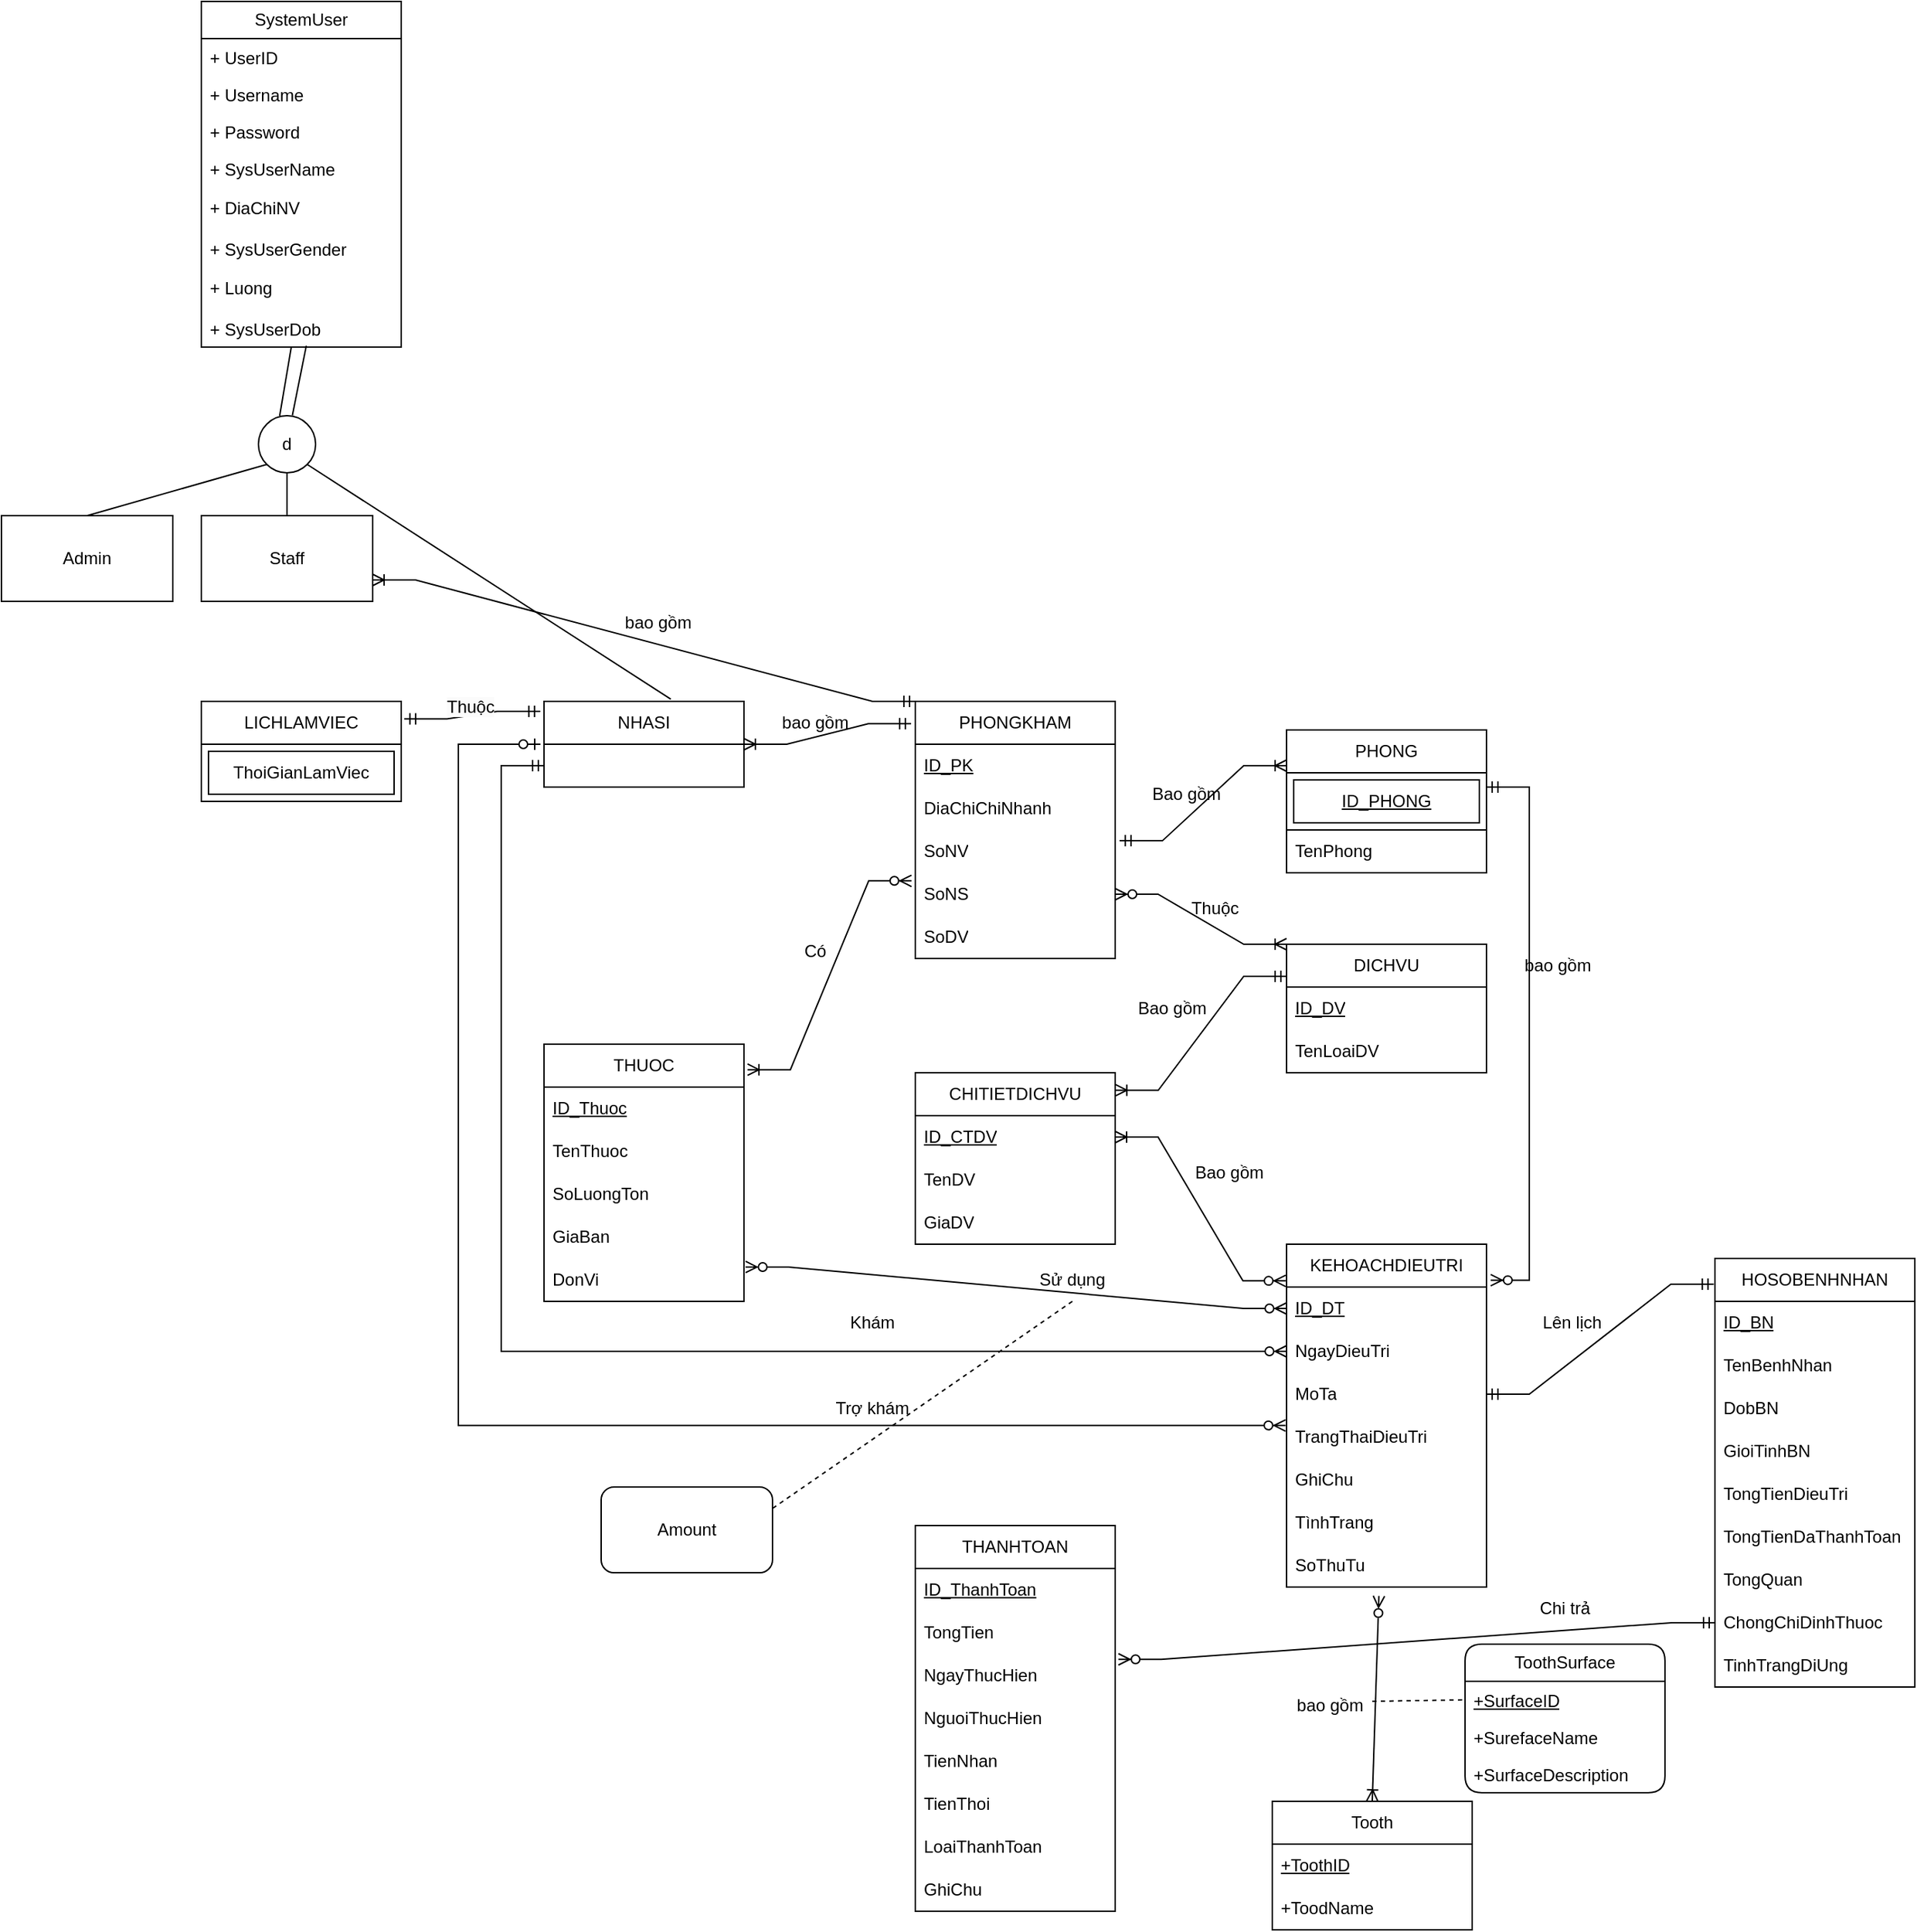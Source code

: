 <mxfile version="22.1.3" type="device">
  <diagram name="Page-1" id="MXD_2sZdMuttcUZYfdfR">
    <mxGraphModel dx="2274" dy="749" grid="1" gridSize="10" guides="1" tooltips="1" connect="1" arrows="1" fold="1" page="1" pageScale="1" pageWidth="850" pageHeight="1100" math="0" shadow="0">
      <root>
        <mxCell id="0" />
        <mxCell id="1" parent="0" />
        <mxCell id="hPIlpmBQcfsdDrHTi6k_-2" value="Admin" style="rounded=0;whiteSpace=wrap;html=1;" parent="1" vertex="1">
          <mxGeometry x="-600" y="710" width="120" height="60" as="geometry" />
        </mxCell>
        <mxCell id="hPIlpmBQcfsdDrHTi6k_-3" value="Staff" style="rounded=0;whiteSpace=wrap;html=1;" parent="1" vertex="1">
          <mxGeometry x="-460" y="710" width="120" height="60" as="geometry" />
        </mxCell>
        <mxCell id="hPIlpmBQcfsdDrHTi6k_-36" value="PHONG" style="swimlane;fontStyle=0;childLayout=stackLayout;horizontal=1;startSize=30;horizontalStack=0;resizeParent=1;resizeParentMax=0;resizeLast=0;collapsible=1;marginBottom=0;whiteSpace=wrap;html=1;" parent="1" vertex="1">
          <mxGeometry x="300" y="860" width="140" height="100" as="geometry" />
        </mxCell>
        <mxCell id="hulPOUBpisHzdd72-WVo-17" value="&lt;u style=&quot;border-color: var(--border-color); text-align: left;&quot;&gt;ID_PHONG&lt;/u&gt;" style="shape=ext;margin=3;double=1;whiteSpace=wrap;html=1;align=center;" vertex="1" parent="hPIlpmBQcfsdDrHTi6k_-36">
          <mxGeometry y="30" width="140" height="40" as="geometry" />
        </mxCell>
        <mxCell id="hPIlpmBQcfsdDrHTi6k_-38" value="TenPhong" style="text;strokeColor=none;fillColor=none;align=left;verticalAlign=middle;spacingLeft=4;spacingRight=4;overflow=hidden;points=[[0,0.5],[1,0.5]];portConstraint=eastwest;rotatable=0;whiteSpace=wrap;html=1;" parent="hPIlpmBQcfsdDrHTi6k_-36" vertex="1">
          <mxGeometry y="70" width="140" height="30" as="geometry" />
        </mxCell>
        <mxCell id="hPIlpmBQcfsdDrHTi6k_-44" value="Tooth" style="swimlane;fontStyle=0;childLayout=stackLayout;horizontal=1;startSize=30;horizontalStack=0;resizeParent=1;resizeParentMax=0;resizeLast=0;collapsible=1;marginBottom=0;whiteSpace=wrap;html=1;" parent="1" vertex="1">
          <mxGeometry x="290" y="1610" width="140" height="90" as="geometry" />
        </mxCell>
        <mxCell id="hPIlpmBQcfsdDrHTi6k_-45" value="&lt;u&gt;+ToothID&lt;/u&gt;" style="text;strokeColor=none;fillColor=none;align=left;verticalAlign=middle;spacingLeft=4;spacingRight=4;overflow=hidden;points=[[0,0.5],[1,0.5]];portConstraint=eastwest;rotatable=0;whiteSpace=wrap;html=1;" parent="hPIlpmBQcfsdDrHTi6k_-44" vertex="1">
          <mxGeometry y="30" width="140" height="30" as="geometry" />
        </mxCell>
        <mxCell id="hPIlpmBQcfsdDrHTi6k_-46" value="+ToodName" style="text;strokeColor=none;fillColor=none;align=left;verticalAlign=middle;spacingLeft=4;spacingRight=4;overflow=hidden;points=[[0,0.5],[1,0.5]];portConstraint=eastwest;rotatable=0;whiteSpace=wrap;html=1;" parent="hPIlpmBQcfsdDrHTi6k_-44" vertex="1">
          <mxGeometry y="60" width="140" height="30" as="geometry" />
        </mxCell>
        <mxCell id="hPIlpmBQcfsdDrHTi6k_-53" value="d" style="ellipse;whiteSpace=wrap;html=1;aspect=fixed;" parent="1" vertex="1">
          <mxGeometry x="-420" y="640" width="40" height="40" as="geometry" />
        </mxCell>
        <mxCell id="GEYulCbKB13epgW0hpOW-29" value="SystemUser" style="swimlane;fontStyle=0;childLayout=stackLayout;horizontal=1;startSize=26;fillColor=none;horizontalStack=0;resizeParent=1;resizeParentMax=0;resizeLast=0;collapsible=1;marginBottom=0;whiteSpace=wrap;html=1;" parent="1" vertex="1">
          <mxGeometry x="-460" y="350" width="140" height="242" as="geometry" />
        </mxCell>
        <mxCell id="GEYulCbKB13epgW0hpOW-30" value="+ UserID" style="text;strokeColor=none;fillColor=none;align=left;verticalAlign=top;spacingLeft=4;spacingRight=4;overflow=hidden;rotatable=0;points=[[0,0.5],[1,0.5]];portConstraint=eastwest;whiteSpace=wrap;html=1;" parent="GEYulCbKB13epgW0hpOW-29" vertex="1">
          <mxGeometry y="26" width="140" height="26" as="geometry" />
        </mxCell>
        <mxCell id="GEYulCbKB13epgW0hpOW-31" value="+ Username" style="text;strokeColor=none;fillColor=none;align=left;verticalAlign=top;spacingLeft=4;spacingRight=4;overflow=hidden;rotatable=0;points=[[0,0.5],[1,0.5]];portConstraint=eastwest;whiteSpace=wrap;html=1;" parent="GEYulCbKB13epgW0hpOW-29" vertex="1">
          <mxGeometry y="52" width="140" height="26" as="geometry" />
        </mxCell>
        <mxCell id="GEYulCbKB13epgW0hpOW-32" value="+ Password" style="text;strokeColor=none;fillColor=none;align=left;verticalAlign=top;spacingLeft=4;spacingRight=4;overflow=hidden;rotatable=0;points=[[0,0.5],[1,0.5]];portConstraint=eastwest;whiteSpace=wrap;html=1;" parent="GEYulCbKB13epgW0hpOW-29" vertex="1">
          <mxGeometry y="78" width="140" height="26" as="geometry" />
        </mxCell>
        <mxCell id="GEYulCbKB13epgW0hpOW-34" value="+ SysUserName" style="text;strokeColor=none;fillColor=none;align=left;verticalAlign=top;spacingLeft=4;spacingRight=4;overflow=hidden;rotatable=0;points=[[0,0.5],[1,0.5]];portConstraint=eastwest;whiteSpace=wrap;html=1;" parent="GEYulCbKB13epgW0hpOW-29" vertex="1">
          <mxGeometry y="104" width="140" height="26" as="geometry" />
        </mxCell>
        <mxCell id="hulPOUBpisHzdd72-WVo-33" value="+ DiaChiNV" style="text;strokeColor=none;fillColor=none;align=left;verticalAlign=middle;spacingLeft=4;spacingRight=4;overflow=hidden;points=[[0,0.5],[1,0.5]];portConstraint=eastwest;rotatable=0;whiteSpace=wrap;html=1;" vertex="1" parent="GEYulCbKB13epgW0hpOW-29">
          <mxGeometry y="130" width="140" height="30" as="geometry" />
        </mxCell>
        <mxCell id="GEYulCbKB13epgW0hpOW-35" value="+ SysUserGender" style="text;strokeColor=none;fillColor=none;align=left;verticalAlign=top;spacingLeft=4;spacingRight=4;overflow=hidden;rotatable=0;points=[[0,0.5],[1,0.5]];portConstraint=eastwest;whiteSpace=wrap;html=1;" parent="GEYulCbKB13epgW0hpOW-29" vertex="1">
          <mxGeometry y="160" width="140" height="26" as="geometry" />
        </mxCell>
        <mxCell id="hulPOUBpisHzdd72-WVo-34" value="+ Luong" style="text;strokeColor=none;fillColor=none;align=left;verticalAlign=middle;spacingLeft=4;spacingRight=4;overflow=hidden;points=[[0,0.5],[1,0.5]];portConstraint=eastwest;rotatable=0;whiteSpace=wrap;html=1;" vertex="1" parent="GEYulCbKB13epgW0hpOW-29">
          <mxGeometry y="186" width="140" height="30" as="geometry" />
        </mxCell>
        <mxCell id="GEYulCbKB13epgW0hpOW-36" value="+ SysUserDob" style="text;strokeColor=none;fillColor=none;align=left;verticalAlign=top;spacingLeft=4;spacingRight=4;overflow=hidden;rotatable=0;points=[[0,0.5],[1,0.5]];portConstraint=eastwest;whiteSpace=wrap;html=1;" parent="GEYulCbKB13epgW0hpOW-29" vertex="1">
          <mxGeometry y="216" width="140" height="26" as="geometry" />
        </mxCell>
        <mxCell id="GEYulCbKB13epgW0hpOW-48" value="ToothSurface" style="swimlane;fontStyle=0;childLayout=stackLayout;horizontal=1;startSize=26;fillColor=none;horizontalStack=0;resizeParent=1;resizeParentMax=0;resizeLast=0;collapsible=1;marginBottom=0;whiteSpace=wrap;html=1;rounded=1;" parent="1" vertex="1">
          <mxGeometry x="425" y="1500" width="140" height="104" as="geometry" />
        </mxCell>
        <mxCell id="GEYulCbKB13epgW0hpOW-49" value="&lt;u&gt;+SurfaceID&lt;/u&gt;" style="text;strokeColor=none;fillColor=none;align=left;verticalAlign=top;spacingLeft=4;spacingRight=4;overflow=hidden;rotatable=0;points=[[0,0.5],[1,0.5]];portConstraint=eastwest;whiteSpace=wrap;html=1;" parent="GEYulCbKB13epgW0hpOW-48" vertex="1">
          <mxGeometry y="26" width="140" height="26" as="geometry" />
        </mxCell>
        <mxCell id="GEYulCbKB13epgW0hpOW-50" value="+SurefaceName" style="text;strokeColor=none;fillColor=none;align=left;verticalAlign=top;spacingLeft=4;spacingRight=4;overflow=hidden;rotatable=0;points=[[0,0.5],[1,0.5]];portConstraint=eastwest;whiteSpace=wrap;html=1;" parent="GEYulCbKB13epgW0hpOW-48" vertex="1">
          <mxGeometry y="52" width="140" height="26" as="geometry" />
        </mxCell>
        <mxCell id="GEYulCbKB13epgW0hpOW-51" value="+SurfaceDescription" style="text;strokeColor=none;fillColor=none;align=left;verticalAlign=top;spacingLeft=4;spacingRight=4;overflow=hidden;rotatable=0;points=[[0,0.5],[1,0.5]];portConstraint=eastwest;whiteSpace=wrap;html=1;" parent="GEYulCbKB13epgW0hpOW-48" vertex="1">
          <mxGeometry y="78" width="140" height="26" as="geometry" />
        </mxCell>
        <mxCell id="GEYulCbKB13epgW0hpOW-55" value="" style="endArrow=none;html=1;rounded=0;exitX=0.5;exitY=0;exitDx=0;exitDy=0;entryX=0;entryY=1;entryDx=0;entryDy=0;" parent="1" source="hPIlpmBQcfsdDrHTi6k_-2" target="hPIlpmBQcfsdDrHTi6k_-53" edge="1">
          <mxGeometry width="50" height="50" relative="1" as="geometry">
            <mxPoint x="-550" y="700" as="sourcePoint" />
            <mxPoint x="-500" y="650" as="targetPoint" />
          </mxGeometry>
        </mxCell>
        <mxCell id="GEYulCbKB13epgW0hpOW-56" value="" style="endArrow=none;html=1;rounded=0;exitX=0.5;exitY=0;exitDx=0;exitDy=0;entryX=0.5;entryY=1;entryDx=0;entryDy=0;" parent="1" source="hPIlpmBQcfsdDrHTi6k_-3" target="hPIlpmBQcfsdDrHTi6k_-53" edge="1">
          <mxGeometry width="50" height="50" relative="1" as="geometry">
            <mxPoint x="-250" y="710" as="sourcePoint" />
            <mxPoint x="-200" y="660" as="targetPoint" />
          </mxGeometry>
        </mxCell>
        <mxCell id="GEYulCbKB13epgW0hpOW-57" value="" style="endArrow=none;html=1;rounded=0;entryX=1;entryY=1;entryDx=0;entryDy=0;exitX=0.634;exitY=-0.026;exitDx=0;exitDy=0;exitPerimeter=0;" parent="1" source="hulPOUBpisHzdd72-WVo-29" target="hPIlpmBQcfsdDrHTi6k_-53" edge="1">
          <mxGeometry width="50" height="50" relative="1" as="geometry">
            <mxPoint x="-260" y="710" as="sourcePoint" />
            <mxPoint x="-220" y="650" as="targetPoint" />
          </mxGeometry>
        </mxCell>
        <mxCell id="GEYulCbKB13epgW0hpOW-58" value="" style="endArrow=none;html=1;rounded=0;entryX=0.45;entryY=0.999;entryDx=0;entryDy=0;entryPerimeter=0;exitX=0.371;exitY=0.005;exitDx=0;exitDy=0;exitPerimeter=0;" parent="1" source="hPIlpmBQcfsdDrHTi6k_-53" target="GEYulCbKB13epgW0hpOW-36" edge="1">
          <mxGeometry width="50" height="50" relative="1" as="geometry">
            <mxPoint x="-540" y="700" as="sourcePoint" />
            <mxPoint x="-490" y="650" as="targetPoint" />
          </mxGeometry>
        </mxCell>
        <mxCell id="GEYulCbKB13epgW0hpOW-59" value="" style="endArrow=none;html=1;rounded=0;exitX=0.594;exitY=-0.006;exitDx=0;exitDy=0;exitPerimeter=0;entryX=0.525;entryY=0.963;entryDx=0;entryDy=0;entryPerimeter=0;" parent="1" source="hPIlpmBQcfsdDrHTi6k_-53" target="GEYulCbKB13epgW0hpOW-36" edge="1">
          <mxGeometry width="50" height="50" relative="1" as="geometry">
            <mxPoint x="-390" y="680" as="sourcePoint" />
            <mxPoint x="-340" y="630" as="targetPoint" />
          </mxGeometry>
        </mxCell>
        <mxCell id="GEYulCbKB13epgW0hpOW-67" value="Amount" style="rounded=1;whiteSpace=wrap;html=1;" parent="1" vertex="1">
          <mxGeometry x="-180" y="1390" width="120" height="60" as="geometry" />
        </mxCell>
        <mxCell id="GEYulCbKB13epgW0hpOW-70" value="" style="endArrow=none;dashed=1;html=1;rounded=0;entryX=1;entryY=0.25;entryDx=0;entryDy=0;exitX=0.5;exitY=1;exitDx=0;exitDy=0;" parent="1" target="GEYulCbKB13epgW0hpOW-67" edge="1" source="hulPOUBpisHzdd72-WVo-105">
          <mxGeometry width="50" height="50" relative="1" as="geometry">
            <mxPoint x="-30" y="1240" as="sourcePoint" />
            <mxPoint x="-200" y="1668" as="targetPoint" />
          </mxGeometry>
        </mxCell>
        <mxCell id="GEYulCbKB13epgW0hpOW-71" value="" style="endArrow=ERzeroToMany;html=1;rounded=0;entryX=0.462;entryY=1.209;entryDx=0;entryDy=0;entryPerimeter=0;exitX=0.5;exitY=0;exitDx=0;exitDy=0;startArrow=ERoneToMany;startFill=0;endFill=0;" parent="1" source="hPIlpmBQcfsdDrHTi6k_-44" target="hulPOUBpisHzdd72-WVo-103" edge="1">
          <mxGeometry width="50" height="50" relative="1" as="geometry">
            <mxPoint x="630" y="600" as="sourcePoint" />
            <mxPoint x="680" y="550" as="targetPoint" />
          </mxGeometry>
        </mxCell>
        <mxCell id="GEYulCbKB13epgW0hpOW-72" value="" style="endArrow=none;dashed=1;html=1;rounded=0;entryX=0;entryY=0.5;entryDx=0;entryDy=0;" parent="1" target="GEYulCbKB13epgW0hpOW-49" edge="1">
          <mxGeometry width="50" height="50" relative="1" as="geometry">
            <mxPoint x="360" y="1540" as="sourcePoint" />
            <mxPoint x="250" y="1490" as="targetPoint" />
          </mxGeometry>
        </mxCell>
        <mxCell id="GEYulCbKB13epgW0hpOW-95" value="bao gồm" style="text;html=1;align=center;verticalAlign=middle;resizable=0;points=[];autosize=1;strokeColor=none;fillColor=none;" parent="1" vertex="1">
          <mxGeometry x="295" y="1528" width="70" height="30" as="geometry" />
        </mxCell>
        <mxCell id="hulPOUBpisHzdd72-WVo-5" value="PHONGKHAM" style="swimlane;fontStyle=0;childLayout=stackLayout;horizontal=1;startSize=30;horizontalStack=0;resizeParent=1;resizeParentMax=0;resizeLast=0;collapsible=1;marginBottom=0;whiteSpace=wrap;html=1;" vertex="1" parent="1">
          <mxGeometry x="40" y="840" width="140" height="180" as="geometry" />
        </mxCell>
        <mxCell id="hulPOUBpisHzdd72-WVo-6" value="&lt;u&gt;ID_PK&lt;/u&gt;" style="text;strokeColor=none;fillColor=none;align=left;verticalAlign=middle;spacingLeft=4;spacingRight=4;overflow=hidden;points=[[0,0.5],[1,0.5]];portConstraint=eastwest;rotatable=0;whiteSpace=wrap;html=1;" vertex="1" parent="hulPOUBpisHzdd72-WVo-5">
          <mxGeometry y="30" width="140" height="30" as="geometry" />
        </mxCell>
        <mxCell id="hulPOUBpisHzdd72-WVo-7" value="DiaChiChiNhanh" style="text;strokeColor=none;fillColor=none;align=left;verticalAlign=middle;spacingLeft=4;spacingRight=4;overflow=hidden;points=[[0,0.5],[1,0.5]];portConstraint=eastwest;rotatable=0;whiteSpace=wrap;html=1;" vertex="1" parent="hulPOUBpisHzdd72-WVo-5">
          <mxGeometry y="60" width="140" height="30" as="geometry" />
        </mxCell>
        <mxCell id="hulPOUBpisHzdd72-WVo-8" value="SoNV" style="text;strokeColor=none;fillColor=none;align=left;verticalAlign=middle;spacingLeft=4;spacingRight=4;overflow=hidden;points=[[0,0.5],[1,0.5]];portConstraint=eastwest;rotatable=0;whiteSpace=wrap;html=1;" vertex="1" parent="hulPOUBpisHzdd72-WVo-5">
          <mxGeometry y="90" width="140" height="30" as="geometry" />
        </mxCell>
        <mxCell id="hulPOUBpisHzdd72-WVo-9" value="SoNS" style="text;strokeColor=none;fillColor=none;align=left;verticalAlign=middle;spacingLeft=4;spacingRight=4;overflow=hidden;points=[[0,0.5],[1,0.5]];portConstraint=eastwest;rotatable=0;whiteSpace=wrap;html=1;" vertex="1" parent="hulPOUBpisHzdd72-WVo-5">
          <mxGeometry y="120" width="140" height="30" as="geometry" />
        </mxCell>
        <mxCell id="hulPOUBpisHzdd72-WVo-77" value="SoDV" style="text;strokeColor=none;fillColor=none;align=left;verticalAlign=middle;spacingLeft=4;spacingRight=4;overflow=hidden;points=[[0,0.5],[1,0.5]];portConstraint=eastwest;rotatable=0;whiteSpace=wrap;html=1;" vertex="1" parent="hulPOUBpisHzdd72-WVo-5">
          <mxGeometry y="150" width="140" height="30" as="geometry" />
        </mxCell>
        <mxCell id="hulPOUBpisHzdd72-WVo-11" value="" style="edgeStyle=entityRelationEdgeStyle;fontSize=12;html=1;endArrow=ERoneToMany;startArrow=ERmandOne;rounded=0;entryX=0;entryY=0.25;entryDx=0;entryDy=0;exitX=1.022;exitY=0.252;exitDx=0;exitDy=0;exitPerimeter=0;" edge="1" parent="1" source="hulPOUBpisHzdd72-WVo-8" target="hPIlpmBQcfsdDrHTi6k_-36">
          <mxGeometry width="100" height="100" relative="1" as="geometry">
            <mxPoint x="210" y="810" as="sourcePoint" />
            <mxPoint x="310" y="710" as="targetPoint" />
          </mxGeometry>
        </mxCell>
        <mxCell id="hulPOUBpisHzdd72-WVo-12" value="Bao gồm" style="text;html=1;strokeColor=none;fillColor=none;align=center;verticalAlign=middle;whiteSpace=wrap;rounded=0;" vertex="1" parent="1">
          <mxGeometry x="200" y="890" width="60" height="30" as="geometry" />
        </mxCell>
        <mxCell id="hulPOUBpisHzdd72-WVo-13" value="DICHVU" style="swimlane;fontStyle=0;childLayout=stackLayout;horizontal=1;startSize=30;horizontalStack=0;resizeParent=1;resizeParentMax=0;resizeLast=0;collapsible=1;marginBottom=0;whiteSpace=wrap;html=1;" vertex="1" parent="1">
          <mxGeometry x="300" y="1010" width="140" height="90" as="geometry" />
        </mxCell>
        <mxCell id="hulPOUBpisHzdd72-WVo-14" value="&lt;u&gt;ID_DV&lt;/u&gt;" style="text;strokeColor=none;fillColor=none;align=left;verticalAlign=middle;spacingLeft=4;spacingRight=4;overflow=hidden;points=[[0,0.5],[1,0.5]];portConstraint=eastwest;rotatable=0;whiteSpace=wrap;html=1;" vertex="1" parent="hulPOUBpisHzdd72-WVo-13">
          <mxGeometry y="30" width="140" height="30" as="geometry" />
        </mxCell>
        <mxCell id="hulPOUBpisHzdd72-WVo-15" value="TenLoaiDV" style="text;strokeColor=none;fillColor=none;align=left;verticalAlign=middle;spacingLeft=4;spacingRight=4;overflow=hidden;points=[[0,0.5],[1,0.5]];portConstraint=eastwest;rotatable=0;whiteSpace=wrap;html=1;" vertex="1" parent="hulPOUBpisHzdd72-WVo-13">
          <mxGeometry y="60" width="140" height="30" as="geometry" />
        </mxCell>
        <mxCell id="hulPOUBpisHzdd72-WVo-21" value="" style="edgeStyle=entityRelationEdgeStyle;fontSize=12;html=1;endArrow=ERoneToMany;startArrow=ERzeroToMany;rounded=0;exitX=1;exitY=0.5;exitDx=0;exitDy=0;entryX=0;entryY=0;entryDx=0;entryDy=0;" edge="1" parent="1" source="hulPOUBpisHzdd72-WVo-9" target="hulPOUBpisHzdd72-WVo-13">
          <mxGeometry width="100" height="100" relative="1" as="geometry">
            <mxPoint x="580" y="1060" as="sourcePoint" />
            <mxPoint x="680" y="960" as="targetPoint" />
          </mxGeometry>
        </mxCell>
        <mxCell id="hulPOUBpisHzdd72-WVo-22" value="Thuộc" style="text;html=1;strokeColor=none;fillColor=none;align=center;verticalAlign=middle;whiteSpace=wrap;rounded=0;" vertex="1" parent="1">
          <mxGeometry x="220" y="970" width="60" height="30" as="geometry" />
        </mxCell>
        <mxCell id="hulPOUBpisHzdd72-WVo-23" value="CHITIETDICHVU" style="swimlane;fontStyle=0;childLayout=stackLayout;horizontal=1;startSize=30;horizontalStack=0;resizeParent=1;resizeParentMax=0;resizeLast=0;collapsible=1;marginBottom=0;whiteSpace=wrap;html=1;" vertex="1" parent="1">
          <mxGeometry x="40" y="1100" width="140" height="120" as="geometry" />
        </mxCell>
        <mxCell id="hulPOUBpisHzdd72-WVo-24" value="&lt;u&gt;ID_CTDV&lt;/u&gt;" style="text;strokeColor=none;fillColor=none;align=left;verticalAlign=middle;spacingLeft=4;spacingRight=4;overflow=hidden;points=[[0,0.5],[1,0.5]];portConstraint=eastwest;rotatable=0;whiteSpace=wrap;html=1;" vertex="1" parent="hulPOUBpisHzdd72-WVo-23">
          <mxGeometry y="30" width="140" height="30" as="geometry" />
        </mxCell>
        <mxCell id="hulPOUBpisHzdd72-WVo-25" value="TenDV" style="text;strokeColor=none;fillColor=none;align=left;verticalAlign=middle;spacingLeft=4;spacingRight=4;overflow=hidden;points=[[0,0.5],[1,0.5]];portConstraint=eastwest;rotatable=0;whiteSpace=wrap;html=1;" vertex="1" parent="hulPOUBpisHzdd72-WVo-23">
          <mxGeometry y="60" width="140" height="30" as="geometry" />
        </mxCell>
        <mxCell id="hulPOUBpisHzdd72-WVo-26" value="GiaDV" style="text;strokeColor=none;fillColor=none;align=left;verticalAlign=middle;spacingLeft=4;spacingRight=4;overflow=hidden;points=[[0,0.5],[1,0.5]];portConstraint=eastwest;rotatable=0;whiteSpace=wrap;html=1;" vertex="1" parent="hulPOUBpisHzdd72-WVo-23">
          <mxGeometry y="90" width="140" height="30" as="geometry" />
        </mxCell>
        <mxCell id="hulPOUBpisHzdd72-WVo-27" value="" style="edgeStyle=entityRelationEdgeStyle;fontSize=12;html=1;endArrow=ERoneToMany;startArrow=ERmandOne;rounded=0;entryX=1.001;entryY=0.102;entryDx=0;entryDy=0;exitX=0;exitY=0.25;exitDx=0;exitDy=0;entryPerimeter=0;" edge="1" parent="1" source="hulPOUBpisHzdd72-WVo-13" target="hulPOUBpisHzdd72-WVo-23">
          <mxGeometry width="100" height="100" relative="1" as="geometry">
            <mxPoint x="530" y="902.5" as="sourcePoint" />
            <mxPoint x="650" y="927.5" as="targetPoint" />
          </mxGeometry>
        </mxCell>
        <mxCell id="hulPOUBpisHzdd72-WVo-28" value="Bao gồm" style="text;html=1;strokeColor=none;fillColor=none;align=center;verticalAlign=middle;whiteSpace=wrap;rounded=0;" vertex="1" parent="1">
          <mxGeometry x="190" y="1040" width="60" height="30" as="geometry" />
        </mxCell>
        <mxCell id="hulPOUBpisHzdd72-WVo-29" value="NHASI" style="swimlane;fontStyle=0;childLayout=stackLayout;horizontal=1;startSize=30;horizontalStack=0;resizeParent=1;resizeParentMax=0;resizeLast=0;collapsible=1;marginBottom=0;whiteSpace=wrap;html=1;" vertex="1" parent="1">
          <mxGeometry x="-220" y="840" width="140" height="60" as="geometry" />
        </mxCell>
        <mxCell id="hulPOUBpisHzdd72-WVo-35" value="" style="edgeStyle=entityRelationEdgeStyle;fontSize=12;html=1;endArrow=ERoneToMany;startArrow=ERmandOne;rounded=0;exitX=-0.021;exitY=0.087;exitDx=0;exitDy=0;exitPerimeter=0;entryX=1;entryY=0.5;entryDx=0;entryDy=0;" edge="1" parent="1" source="hulPOUBpisHzdd72-WVo-5" target="hulPOUBpisHzdd72-WVo-29">
          <mxGeometry width="100" height="100" relative="1" as="geometry">
            <mxPoint x="-80" y="760" as="sourcePoint" />
            <mxPoint x="-80" y="885" as="targetPoint" />
          </mxGeometry>
        </mxCell>
        <mxCell id="hulPOUBpisHzdd72-WVo-36" value="bao gồm" style="text;html=1;strokeColor=none;fillColor=none;align=center;verticalAlign=middle;whiteSpace=wrap;rounded=0;" vertex="1" parent="1">
          <mxGeometry x="-170" y="770" width="60" height="30" as="geometry" />
        </mxCell>
        <mxCell id="hulPOUBpisHzdd72-WVo-37" value="THUOC" style="swimlane;fontStyle=0;childLayout=stackLayout;horizontal=1;startSize=30;horizontalStack=0;resizeParent=1;resizeParentMax=0;resizeLast=0;collapsible=1;marginBottom=0;whiteSpace=wrap;html=1;" vertex="1" parent="1">
          <mxGeometry x="-220" y="1080" width="140" height="180" as="geometry" />
        </mxCell>
        <mxCell id="hulPOUBpisHzdd72-WVo-38" value="&lt;u&gt;ID_Thuoc&lt;/u&gt;" style="text;strokeColor=none;fillColor=none;align=left;verticalAlign=middle;spacingLeft=4;spacingRight=4;overflow=hidden;points=[[0,0.5],[1,0.5]];portConstraint=eastwest;rotatable=0;whiteSpace=wrap;html=1;" vertex="1" parent="hulPOUBpisHzdd72-WVo-37">
          <mxGeometry y="30" width="140" height="30" as="geometry" />
        </mxCell>
        <mxCell id="hulPOUBpisHzdd72-WVo-39" value="TenThuoc" style="text;strokeColor=none;fillColor=none;align=left;verticalAlign=middle;spacingLeft=4;spacingRight=4;overflow=hidden;points=[[0,0.5],[1,0.5]];portConstraint=eastwest;rotatable=0;whiteSpace=wrap;html=1;" vertex="1" parent="hulPOUBpisHzdd72-WVo-37">
          <mxGeometry y="60" width="140" height="30" as="geometry" />
        </mxCell>
        <mxCell id="hulPOUBpisHzdd72-WVo-40" value="SoLuongTon" style="text;strokeColor=none;fillColor=none;align=left;verticalAlign=middle;spacingLeft=4;spacingRight=4;overflow=hidden;points=[[0,0.5],[1,0.5]];portConstraint=eastwest;rotatable=0;whiteSpace=wrap;html=1;" vertex="1" parent="hulPOUBpisHzdd72-WVo-37">
          <mxGeometry y="90" width="140" height="30" as="geometry" />
        </mxCell>
        <mxCell id="hulPOUBpisHzdd72-WVo-41" value="GiaBan" style="text;strokeColor=none;fillColor=none;align=left;verticalAlign=middle;spacingLeft=4;spacingRight=4;overflow=hidden;points=[[0,0.5],[1,0.5]];portConstraint=eastwest;rotatable=0;whiteSpace=wrap;html=1;" vertex="1" parent="hulPOUBpisHzdd72-WVo-37">
          <mxGeometry y="120" width="140" height="30" as="geometry" />
        </mxCell>
        <mxCell id="hulPOUBpisHzdd72-WVo-42" value="DonVi" style="text;strokeColor=none;fillColor=none;align=left;verticalAlign=middle;spacingLeft=4;spacingRight=4;overflow=hidden;points=[[0,0.5],[1,0.5]];portConstraint=eastwest;rotatable=0;whiteSpace=wrap;html=1;" vertex="1" parent="hulPOUBpisHzdd72-WVo-37">
          <mxGeometry y="150" width="140" height="30" as="geometry" />
        </mxCell>
        <mxCell id="hulPOUBpisHzdd72-WVo-45" value="Có" style="text;html=1;strokeColor=none;fillColor=none;align=center;verticalAlign=middle;whiteSpace=wrap;rounded=0;" vertex="1" parent="1">
          <mxGeometry x="-60" y="1000" width="60" height="30" as="geometry" />
        </mxCell>
        <mxCell id="hulPOUBpisHzdd72-WVo-46" value="" style="edgeStyle=entityRelationEdgeStyle;fontSize=12;html=1;endArrow=ERoneToMany;startArrow=ERzeroToMany;rounded=0;entryX=1.018;entryY=0.099;entryDx=0;entryDy=0;entryPerimeter=0;exitX=-0.019;exitY=1.188;exitDx=0;exitDy=0;exitPerimeter=0;" edge="1" parent="1" source="hulPOUBpisHzdd72-WVo-8" target="hulPOUBpisHzdd72-WVo-37">
          <mxGeometry width="100" height="100" relative="1" as="geometry">
            <mxPoint x="50" y="1240" as="sourcePoint" />
            <mxPoint x="10" y="1120" as="targetPoint" />
          </mxGeometry>
        </mxCell>
        <mxCell id="hulPOUBpisHzdd72-WVo-47" value="LICHLAMVIEC" style="swimlane;fontStyle=0;childLayout=stackLayout;horizontal=1;startSize=30;horizontalStack=0;resizeParent=1;resizeParentMax=0;resizeLast=0;collapsible=1;marginBottom=0;whiteSpace=wrap;html=1;" vertex="1" parent="1">
          <mxGeometry x="-460" y="840" width="140" height="70" as="geometry" />
        </mxCell>
        <mxCell id="hulPOUBpisHzdd72-WVo-52" value="ThoiGianLamViec" style="shape=ext;margin=3;double=1;whiteSpace=wrap;html=1;align=center;" vertex="1" parent="hulPOUBpisHzdd72-WVo-47">
          <mxGeometry y="30" width="140" height="40" as="geometry" />
        </mxCell>
        <mxCell id="hulPOUBpisHzdd72-WVo-51" value="" style="edgeStyle=entityRelationEdgeStyle;fontSize=12;html=1;endArrow=ERmandOne;startArrow=ERmandOne;rounded=0;entryX=-0.019;entryY=0.117;entryDx=0;entryDy=0;entryPerimeter=0;exitX=1.015;exitY=0.175;exitDx=0;exitDy=0;exitPerimeter=0;" edge="1" parent="1" source="hulPOUBpisHzdd72-WVo-47" target="hulPOUBpisHzdd72-WVo-29">
          <mxGeometry width="100" height="100" relative="1" as="geometry">
            <mxPoint x="-310" y="1120" as="sourcePoint" />
            <mxPoint x="-210" y="1020" as="targetPoint" />
          </mxGeometry>
        </mxCell>
        <mxCell id="hulPOUBpisHzdd72-WVo-53" value="&lt;span style=&quot;color: rgb(0, 0, 0); font-family: Helvetica; font-size: 12px; font-style: normal; font-variant-ligatures: normal; font-variant-caps: normal; font-weight: 400; letter-spacing: normal; orphans: 2; text-align: center; text-indent: 0px; text-transform: none; widows: 2; word-spacing: 0px; -webkit-text-stroke-width: 0px; background-color: rgb(251, 251, 251); text-decoration-thickness: initial; text-decoration-style: initial; text-decoration-color: initial; float: none; display: inline !important;&quot;&gt;Thuộc&lt;/span&gt;" style="text;whiteSpace=wrap;html=1;" vertex="1" parent="1">
          <mxGeometry x="-290" y="830" width="50" height="40" as="geometry" />
        </mxCell>
        <mxCell id="hulPOUBpisHzdd72-WVo-54" value="HOSOBENHNHAN" style="swimlane;fontStyle=0;childLayout=stackLayout;horizontal=1;startSize=30;horizontalStack=0;resizeParent=1;resizeParentMax=0;resizeLast=0;collapsible=1;marginBottom=0;whiteSpace=wrap;html=1;" vertex="1" parent="1">
          <mxGeometry x="600" y="1230" width="140" height="300" as="geometry" />
        </mxCell>
        <mxCell id="hulPOUBpisHzdd72-WVo-63" value="&lt;u&gt;ID_BN&lt;/u&gt;" style="text;strokeColor=none;fillColor=none;align=left;verticalAlign=middle;spacingLeft=4;spacingRight=4;overflow=hidden;points=[[0,0.5],[1,0.5]];portConstraint=eastwest;rotatable=0;whiteSpace=wrap;html=1;" vertex="1" parent="hulPOUBpisHzdd72-WVo-54">
          <mxGeometry y="30" width="140" height="30" as="geometry" />
        </mxCell>
        <mxCell id="hulPOUBpisHzdd72-WVo-55" value="TenBenhNhan" style="text;strokeColor=none;fillColor=none;align=left;verticalAlign=middle;spacingLeft=4;spacingRight=4;overflow=hidden;points=[[0,0.5],[1,0.5]];portConstraint=eastwest;rotatable=0;whiteSpace=wrap;html=1;" vertex="1" parent="hulPOUBpisHzdd72-WVo-54">
          <mxGeometry y="60" width="140" height="30" as="geometry" />
        </mxCell>
        <mxCell id="hulPOUBpisHzdd72-WVo-56" value="DobBN" style="text;strokeColor=none;fillColor=none;align=left;verticalAlign=middle;spacingLeft=4;spacingRight=4;overflow=hidden;points=[[0,0.5],[1,0.5]];portConstraint=eastwest;rotatable=0;whiteSpace=wrap;html=1;" vertex="1" parent="hulPOUBpisHzdd72-WVo-54">
          <mxGeometry y="90" width="140" height="30" as="geometry" />
        </mxCell>
        <mxCell id="hulPOUBpisHzdd72-WVo-57" value="GioiTinhBN" style="text;strokeColor=none;fillColor=none;align=left;verticalAlign=middle;spacingLeft=4;spacingRight=4;overflow=hidden;points=[[0,0.5],[1,0.5]];portConstraint=eastwest;rotatable=0;whiteSpace=wrap;html=1;" vertex="1" parent="hulPOUBpisHzdd72-WVo-54">
          <mxGeometry y="120" width="140" height="30" as="geometry" />
        </mxCell>
        <mxCell id="hulPOUBpisHzdd72-WVo-58" value="TongTienDieuTri" style="text;strokeColor=none;fillColor=none;align=left;verticalAlign=middle;spacingLeft=4;spacingRight=4;overflow=hidden;points=[[0,0.5],[1,0.5]];portConstraint=eastwest;rotatable=0;whiteSpace=wrap;html=1;" vertex="1" parent="hulPOUBpisHzdd72-WVo-54">
          <mxGeometry y="150" width="140" height="30" as="geometry" />
        </mxCell>
        <mxCell id="hulPOUBpisHzdd72-WVo-59" value="TongTienDaThanhToan" style="text;strokeColor=none;fillColor=none;align=left;verticalAlign=middle;spacingLeft=4;spacingRight=4;overflow=hidden;points=[[0,0.5],[1,0.5]];portConstraint=eastwest;rotatable=0;whiteSpace=wrap;html=1;" vertex="1" parent="hulPOUBpisHzdd72-WVo-54">
          <mxGeometry y="180" width="140" height="30" as="geometry" />
        </mxCell>
        <mxCell id="hulPOUBpisHzdd72-WVo-60" value="TongQuan" style="text;strokeColor=none;fillColor=none;align=left;verticalAlign=middle;spacingLeft=4;spacingRight=4;overflow=hidden;points=[[0,0.5],[1,0.5]];portConstraint=eastwest;rotatable=0;whiteSpace=wrap;html=1;" vertex="1" parent="hulPOUBpisHzdd72-WVo-54">
          <mxGeometry y="210" width="140" height="30" as="geometry" />
        </mxCell>
        <mxCell id="hulPOUBpisHzdd72-WVo-61" value="ChongChiDinhThuoc" style="text;strokeColor=none;fillColor=none;align=left;verticalAlign=middle;spacingLeft=4;spacingRight=4;overflow=hidden;points=[[0,0.5],[1,0.5]];portConstraint=eastwest;rotatable=0;whiteSpace=wrap;html=1;" vertex="1" parent="hulPOUBpisHzdd72-WVo-54">
          <mxGeometry y="240" width="140" height="30" as="geometry" />
        </mxCell>
        <mxCell id="hulPOUBpisHzdd72-WVo-62" value="TinhTrangDiUng" style="text;strokeColor=none;fillColor=none;align=left;verticalAlign=middle;spacingLeft=4;spacingRight=4;overflow=hidden;points=[[0,0.5],[1,0.5]];portConstraint=eastwest;rotatable=0;whiteSpace=wrap;html=1;" vertex="1" parent="hulPOUBpisHzdd72-WVo-54">
          <mxGeometry y="270" width="140" height="30" as="geometry" />
        </mxCell>
        <mxCell id="hulPOUBpisHzdd72-WVo-64" value="KEHOACHDIEUTRI" style="swimlane;fontStyle=0;childLayout=stackLayout;horizontal=1;startSize=30;horizontalStack=0;resizeParent=1;resizeParentMax=0;resizeLast=0;collapsible=1;marginBottom=0;whiteSpace=wrap;html=1;" vertex="1" parent="1">
          <mxGeometry x="300" y="1220" width="140" height="240" as="geometry" />
        </mxCell>
        <mxCell id="hulPOUBpisHzdd72-WVo-65" value="&lt;u&gt;ID_DT&lt;/u&gt;" style="text;strokeColor=none;fillColor=none;align=left;verticalAlign=middle;spacingLeft=4;spacingRight=4;overflow=hidden;points=[[0,0.5],[1,0.5]];portConstraint=eastwest;rotatable=0;whiteSpace=wrap;html=1;" vertex="1" parent="hulPOUBpisHzdd72-WVo-64">
          <mxGeometry y="30" width="140" height="30" as="geometry" />
        </mxCell>
        <mxCell id="hulPOUBpisHzdd72-WVo-66" value="NgayDieuTri" style="text;strokeColor=none;fillColor=none;align=left;verticalAlign=middle;spacingLeft=4;spacingRight=4;overflow=hidden;points=[[0,0.5],[1,0.5]];portConstraint=eastwest;rotatable=0;whiteSpace=wrap;html=1;" vertex="1" parent="hulPOUBpisHzdd72-WVo-64">
          <mxGeometry y="60" width="140" height="30" as="geometry" />
        </mxCell>
        <mxCell id="hulPOUBpisHzdd72-WVo-72" value="MoTa" style="text;strokeColor=none;fillColor=none;align=left;verticalAlign=middle;spacingLeft=4;spacingRight=4;overflow=hidden;points=[[0,0.5],[1,0.5]];portConstraint=eastwest;rotatable=0;whiteSpace=wrap;html=1;" vertex="1" parent="hulPOUBpisHzdd72-WVo-64">
          <mxGeometry y="90" width="140" height="30" as="geometry" />
        </mxCell>
        <mxCell id="hulPOUBpisHzdd72-WVo-73" value="TrangThaiDieuTri" style="text;strokeColor=none;fillColor=none;align=left;verticalAlign=middle;spacingLeft=4;spacingRight=4;overflow=hidden;points=[[0,0.5],[1,0.5]];portConstraint=eastwest;rotatable=0;whiteSpace=wrap;html=1;" vertex="1" parent="hulPOUBpisHzdd72-WVo-64">
          <mxGeometry y="120" width="140" height="30" as="geometry" />
        </mxCell>
        <mxCell id="hulPOUBpisHzdd72-WVo-92" value="GhiChu" style="text;strokeColor=none;fillColor=none;align=left;verticalAlign=middle;spacingLeft=4;spacingRight=4;overflow=hidden;points=[[0,0.5],[1,0.5]];portConstraint=eastwest;rotatable=0;whiteSpace=wrap;html=1;" vertex="1" parent="hulPOUBpisHzdd72-WVo-64">
          <mxGeometry y="150" width="140" height="30" as="geometry" />
        </mxCell>
        <mxCell id="hulPOUBpisHzdd72-WVo-102" value="TìnhTrang" style="text;strokeColor=none;fillColor=none;align=left;verticalAlign=middle;spacingLeft=4;spacingRight=4;overflow=hidden;points=[[0,0.5],[1,0.5]];portConstraint=eastwest;rotatable=0;whiteSpace=wrap;html=1;" vertex="1" parent="hulPOUBpisHzdd72-WVo-64">
          <mxGeometry y="180" width="140" height="30" as="geometry" />
        </mxCell>
        <mxCell id="hulPOUBpisHzdd72-WVo-103" value="SoThuTu" style="text;strokeColor=none;fillColor=none;align=left;verticalAlign=middle;spacingLeft=4;spacingRight=4;overflow=hidden;points=[[0,0.5],[1,0.5]];portConstraint=eastwest;rotatable=0;whiteSpace=wrap;html=1;" vertex="1" parent="hulPOUBpisHzdd72-WVo-64">
          <mxGeometry y="210" width="140" height="30" as="geometry" />
        </mxCell>
        <mxCell id="hulPOUBpisHzdd72-WVo-68" value="THANHTOAN" style="swimlane;fontStyle=0;childLayout=stackLayout;horizontal=1;startSize=30;horizontalStack=0;resizeParent=1;resizeParentMax=0;resizeLast=0;collapsible=1;marginBottom=0;whiteSpace=wrap;html=1;" vertex="1" parent="1">
          <mxGeometry x="40" y="1417" width="140" height="270" as="geometry" />
        </mxCell>
        <mxCell id="hulPOUBpisHzdd72-WVo-69" value="&lt;u&gt;ID_ThanhToan&lt;/u&gt;" style="text;strokeColor=none;fillColor=none;align=left;verticalAlign=middle;spacingLeft=4;spacingRight=4;overflow=hidden;points=[[0,0.5],[1,0.5]];portConstraint=eastwest;rotatable=0;whiteSpace=wrap;html=1;" vertex="1" parent="hulPOUBpisHzdd72-WVo-68">
          <mxGeometry y="30" width="140" height="30" as="geometry" />
        </mxCell>
        <mxCell id="hulPOUBpisHzdd72-WVo-70" value="TongTien" style="text;strokeColor=none;fillColor=none;align=left;verticalAlign=middle;spacingLeft=4;spacingRight=4;overflow=hidden;points=[[0,0.5],[1,0.5]];portConstraint=eastwest;rotatable=0;whiteSpace=wrap;html=1;" vertex="1" parent="hulPOUBpisHzdd72-WVo-68">
          <mxGeometry y="60" width="140" height="30" as="geometry" />
        </mxCell>
        <mxCell id="hulPOUBpisHzdd72-WVo-71" value="NgayThucHien" style="text;strokeColor=none;fillColor=none;align=left;verticalAlign=middle;spacingLeft=4;spacingRight=4;overflow=hidden;points=[[0,0.5],[1,0.5]];portConstraint=eastwest;rotatable=0;whiteSpace=wrap;html=1;" vertex="1" parent="hulPOUBpisHzdd72-WVo-68">
          <mxGeometry y="90" width="140" height="30" as="geometry" />
        </mxCell>
        <mxCell id="hulPOUBpisHzdd72-WVo-96" value="NguoiThucHien" style="text;strokeColor=none;fillColor=none;align=left;verticalAlign=middle;spacingLeft=4;spacingRight=4;overflow=hidden;points=[[0,0.5],[1,0.5]];portConstraint=eastwest;rotatable=0;whiteSpace=wrap;html=1;" vertex="1" parent="hulPOUBpisHzdd72-WVo-68">
          <mxGeometry y="120" width="140" height="30" as="geometry" />
        </mxCell>
        <mxCell id="hulPOUBpisHzdd72-WVo-97" value="TienNhan" style="text;strokeColor=none;fillColor=none;align=left;verticalAlign=middle;spacingLeft=4;spacingRight=4;overflow=hidden;points=[[0,0.5],[1,0.5]];portConstraint=eastwest;rotatable=0;whiteSpace=wrap;html=1;" vertex="1" parent="hulPOUBpisHzdd72-WVo-68">
          <mxGeometry y="150" width="140" height="30" as="geometry" />
        </mxCell>
        <mxCell id="hulPOUBpisHzdd72-WVo-98" value="TienThoi" style="text;strokeColor=none;fillColor=none;align=left;verticalAlign=middle;spacingLeft=4;spacingRight=4;overflow=hidden;points=[[0,0.5],[1,0.5]];portConstraint=eastwest;rotatable=0;whiteSpace=wrap;html=1;" vertex="1" parent="hulPOUBpisHzdd72-WVo-68">
          <mxGeometry y="180" width="140" height="30" as="geometry" />
        </mxCell>
        <mxCell id="hulPOUBpisHzdd72-WVo-99" value="LoaiThanhToan" style="text;strokeColor=none;fillColor=none;align=left;verticalAlign=middle;spacingLeft=4;spacingRight=4;overflow=hidden;points=[[0,0.5],[1,0.5]];portConstraint=eastwest;rotatable=0;whiteSpace=wrap;html=1;" vertex="1" parent="hulPOUBpisHzdd72-WVo-68">
          <mxGeometry y="210" width="140" height="30" as="geometry" />
        </mxCell>
        <mxCell id="hulPOUBpisHzdd72-WVo-100" value="GhiChu" style="text;strokeColor=none;fillColor=none;align=left;verticalAlign=middle;spacingLeft=4;spacingRight=4;overflow=hidden;points=[[0,0.5],[1,0.5]];portConstraint=eastwest;rotatable=0;whiteSpace=wrap;html=1;" vertex="1" parent="hulPOUBpisHzdd72-WVo-68">
          <mxGeometry y="240" width="140" height="30" as="geometry" />
        </mxCell>
        <mxCell id="hulPOUBpisHzdd72-WVo-75" value="" style="edgeStyle=entityRelationEdgeStyle;fontSize=12;html=1;endArrow=ERoneToMany;startArrow=ERzeroToMany;rounded=0;entryX=1;entryY=0.5;entryDx=0;entryDy=0;exitX=-0.004;exitY=0.107;exitDx=0;exitDy=0;exitPerimeter=0;" edge="1" parent="1" source="hulPOUBpisHzdd72-WVo-64" target="hulPOUBpisHzdd72-WVo-24">
          <mxGeometry width="100" height="100" relative="1" as="geometry">
            <mxPoint x="-40" y="1390" as="sourcePoint" />
            <mxPoint x="60" y="1290" as="targetPoint" />
          </mxGeometry>
        </mxCell>
        <mxCell id="hulPOUBpisHzdd72-WVo-76" value="Bao gồm" style="text;html=1;strokeColor=none;fillColor=none;align=center;verticalAlign=middle;whiteSpace=wrap;rounded=0;" vertex="1" parent="1">
          <mxGeometry x="230" y="1155" width="60" height="30" as="geometry" />
        </mxCell>
        <mxCell id="hulPOUBpisHzdd72-WVo-78" value="" style="edgeStyle=entityRelationEdgeStyle;fontSize=12;html=1;endArrow=ERmandOne;startArrow=ERmandOne;rounded=0;entryX=-0.006;entryY=0.06;entryDx=0;entryDy=0;entryPerimeter=0;exitX=1;exitY=0.5;exitDx=0;exitDy=0;" edge="1" parent="1" source="hulPOUBpisHzdd72-WVo-72" target="hulPOUBpisHzdd72-WVo-54">
          <mxGeometry width="100" height="100" relative="1" as="geometry">
            <mxPoint x="90" y="1350" as="sourcePoint" />
            <mxPoint x="190" y="1250" as="targetPoint" />
          </mxGeometry>
        </mxCell>
        <mxCell id="hulPOUBpisHzdd72-WVo-79" value="Lên lịch" style="text;html=1;strokeColor=none;fillColor=none;align=center;verticalAlign=middle;whiteSpace=wrap;rounded=0;" vertex="1" parent="1">
          <mxGeometry x="470" y="1260" width="60" height="30" as="geometry" />
        </mxCell>
        <mxCell id="hulPOUBpisHzdd72-WVo-82" value="bao gồm" style="text;html=1;strokeColor=none;fillColor=none;align=center;verticalAlign=middle;whiteSpace=wrap;rounded=0;" vertex="1" parent="1">
          <mxGeometry x="460" y="1010" width="60" height="30" as="geometry" />
        </mxCell>
        <mxCell id="hulPOUBpisHzdd72-WVo-84" value="Khám" style="text;html=1;strokeColor=none;fillColor=none;align=center;verticalAlign=middle;whiteSpace=wrap;rounded=0;" vertex="1" parent="1">
          <mxGeometry x="-20" y="1260" width="60" height="30" as="geometry" />
        </mxCell>
        <mxCell id="hulPOUBpisHzdd72-WVo-88" value="" style="edgeStyle=elbowEdgeStyle;fontSize=12;html=1;endArrow=ERzeroToMany;startArrow=ERmandOne;rounded=0;entryX=0;entryY=0.5;entryDx=0;entryDy=0;exitX=0;exitY=0.5;exitDx=0;exitDy=0;" edge="1" parent="1" target="hulPOUBpisHzdd72-WVo-66">
          <mxGeometry width="100" height="100" relative="1" as="geometry">
            <mxPoint x="-220" y="885" as="sourcePoint" />
            <mxPoint x="-210" y="1280" as="targetPoint" />
            <Array as="points">
              <mxPoint x="-250" y="1110" />
            </Array>
          </mxGeometry>
        </mxCell>
        <mxCell id="hulPOUBpisHzdd72-WVo-89" value="" style="edgeStyle=elbowEdgeStyle;fontSize=12;html=1;endArrow=ERzeroToMany;startArrow=ERzeroToOne;rounded=0;entryX=-0.005;entryY=0.23;entryDx=0;entryDy=0;entryPerimeter=0;exitX=-0.018;exitY=0;exitDx=0;exitDy=0;exitPerimeter=0;" edge="1" parent="1" target="hulPOUBpisHzdd72-WVo-73">
          <mxGeometry width="100" height="100" relative="1" as="geometry">
            <mxPoint x="-222.52" y="870" as="sourcePoint" />
            <mxPoint x="-120" y="1340" as="targetPoint" />
            <Array as="points">
              <mxPoint x="-280" y="1130" />
            </Array>
          </mxGeometry>
        </mxCell>
        <mxCell id="hulPOUBpisHzdd72-WVo-90" value="Trợ khám" style="text;html=1;strokeColor=none;fillColor=none;align=center;verticalAlign=middle;whiteSpace=wrap;rounded=0;" vertex="1" parent="1">
          <mxGeometry x="-20" y="1320" width="60" height="30" as="geometry" />
        </mxCell>
        <mxCell id="hulPOUBpisHzdd72-WVo-93" value="" style="edgeStyle=elbowEdgeStyle;fontSize=12;html=1;endArrow=ERzeroToMany;startArrow=ERmandOne;rounded=0;entryX=1.021;entryY=0.105;entryDx=0;entryDy=0;entryPerimeter=0;" edge="1" parent="1" target="hulPOUBpisHzdd72-WVo-64">
          <mxGeometry width="100" height="100" relative="1" as="geometry">
            <mxPoint x="440" y="900" as="sourcePoint" />
            <mxPoint x="610" y="1040" as="targetPoint" />
            <Array as="points">
              <mxPoint x="470" y="1070" />
            </Array>
          </mxGeometry>
        </mxCell>
        <mxCell id="hulPOUBpisHzdd72-WVo-95" value="Chi trả" style="text;html=1;strokeColor=none;fillColor=none;align=center;verticalAlign=middle;whiteSpace=wrap;rounded=0;" vertex="1" parent="1">
          <mxGeometry x="465" y="1460" width="60" height="30" as="geometry" />
        </mxCell>
        <mxCell id="hulPOUBpisHzdd72-WVo-101" value="" style="edgeStyle=entityRelationEdgeStyle;fontSize=12;html=1;endArrow=ERzeroToMany;startArrow=ERmandOne;rounded=0;entryX=1.016;entryY=1.121;entryDx=0;entryDy=0;entryPerimeter=0;exitX=0;exitY=0.5;exitDx=0;exitDy=0;" edge="1" parent="1" source="hulPOUBpisHzdd72-WVo-61" target="hulPOUBpisHzdd72-WVo-70">
          <mxGeometry width="100" height="100" relative="1" as="geometry">
            <mxPoint x="230" y="1570" as="sourcePoint" />
            <mxPoint x="330" y="1470" as="targetPoint" />
          </mxGeometry>
        </mxCell>
        <mxCell id="hulPOUBpisHzdd72-WVo-104" value="" style="edgeStyle=entityRelationEdgeStyle;fontSize=12;html=1;endArrow=ERzeroToMany;endFill=1;startArrow=ERzeroToMany;rounded=0;entryX=1.008;entryY=0.199;entryDx=0;entryDy=0;entryPerimeter=0;exitX=0;exitY=0.5;exitDx=0;exitDy=0;" edge="1" parent="1" source="hulPOUBpisHzdd72-WVo-65" target="hulPOUBpisHzdd72-WVo-42">
          <mxGeometry width="100" height="100" relative="1" as="geometry">
            <mxPoint x="-160" y="1380" as="sourcePoint" />
            <mxPoint x="-60" y="1280" as="targetPoint" />
          </mxGeometry>
        </mxCell>
        <mxCell id="hulPOUBpisHzdd72-WVo-105" value="Sử dụng" style="text;html=1;strokeColor=none;fillColor=none;align=center;verticalAlign=middle;whiteSpace=wrap;rounded=0;" vertex="1" parent="1">
          <mxGeometry x="120" y="1230" width="60" height="30" as="geometry" />
        </mxCell>
        <mxCell id="hulPOUBpisHzdd72-WVo-107" value="" style="edgeStyle=entityRelationEdgeStyle;fontSize=12;html=1;endArrow=ERoneToMany;startArrow=ERmandOne;rounded=0;exitX=0;exitY=0;exitDx=0;exitDy=0;entryX=1;entryY=0.75;entryDx=0;entryDy=0;" edge="1" parent="1" source="hulPOUBpisHzdd72-WVo-5" target="hPIlpmBQcfsdDrHTi6k_-3">
          <mxGeometry width="100" height="100" relative="1" as="geometry">
            <mxPoint x="17" y="530" as="sourcePoint" />
            <mxPoint x="-100" y="544" as="targetPoint" />
          </mxGeometry>
        </mxCell>
        <mxCell id="hulPOUBpisHzdd72-WVo-108" value="bao gồm" style="text;html=1;strokeColor=none;fillColor=none;align=center;verticalAlign=middle;whiteSpace=wrap;rounded=0;" vertex="1" parent="1">
          <mxGeometry x="-60" y="840" width="60" height="30" as="geometry" />
        </mxCell>
      </root>
    </mxGraphModel>
  </diagram>
</mxfile>
